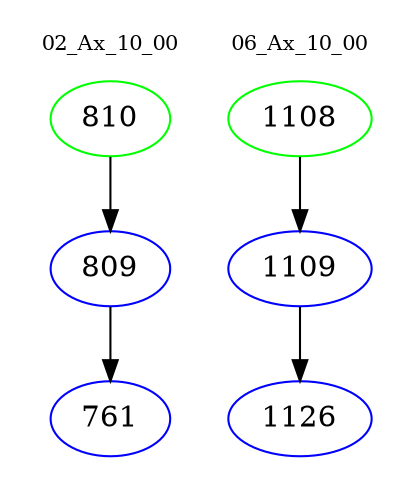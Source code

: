 digraph{
subgraph cluster_0 {
color = white
label = "02_Ax_10_00";
fontsize=10;
T0_810 [label="810", color="green"]
T0_810 -> T0_809 [color="black"]
T0_809 [label="809", color="blue"]
T0_809 -> T0_761 [color="black"]
T0_761 [label="761", color="blue"]
}
subgraph cluster_1 {
color = white
label = "06_Ax_10_00";
fontsize=10;
T1_1108 [label="1108", color="green"]
T1_1108 -> T1_1109 [color="black"]
T1_1109 [label="1109", color="blue"]
T1_1109 -> T1_1126 [color="black"]
T1_1126 [label="1126", color="blue"]
}
}
